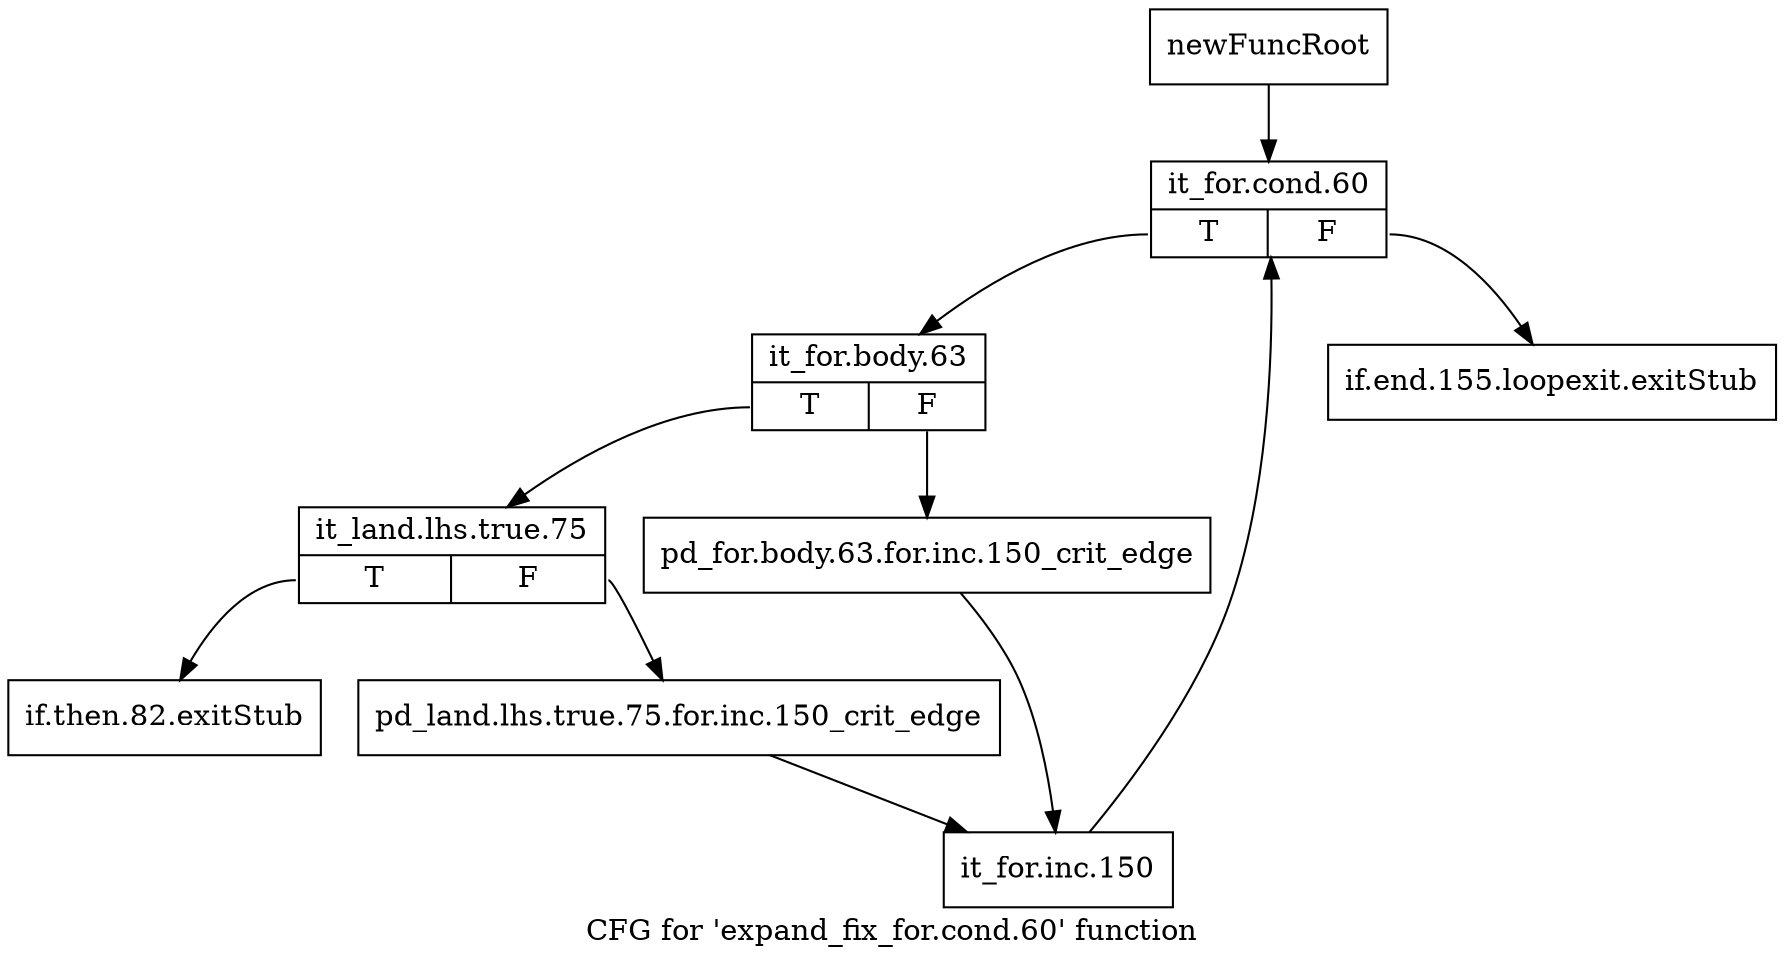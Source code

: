 digraph "CFG for 'expand_fix_for.cond.60' function" {
	label="CFG for 'expand_fix_for.cond.60' function";

	Node0xb71b140 [shape=record,label="{newFuncRoot}"];
	Node0xb71b140 -> Node0xb71b230;
	Node0xb71b190 [shape=record,label="{if.end.155.loopexit.exitStub}"];
	Node0xb71b1e0 [shape=record,label="{if.then.82.exitStub}"];
	Node0xb71b230 [shape=record,label="{it_for.cond.60|{<s0>T|<s1>F}}"];
	Node0xb71b230:s0 -> Node0xb71b280;
	Node0xb71b230:s1 -> Node0xb71b190;
	Node0xb71b280 [shape=record,label="{it_for.body.63|{<s0>T|<s1>F}}"];
	Node0xb71b280:s0 -> Node0xb71b320;
	Node0xb71b280:s1 -> Node0xb71b2d0;
	Node0xb71b2d0 [shape=record,label="{pd_for.body.63.for.inc.150_crit_edge}"];
	Node0xb71b2d0 -> Node0xb71b3c0;
	Node0xb71b320 [shape=record,label="{it_land.lhs.true.75|{<s0>T|<s1>F}}"];
	Node0xb71b320:s0 -> Node0xb71b1e0;
	Node0xb71b320:s1 -> Node0xb71b370;
	Node0xb71b370 [shape=record,label="{pd_land.lhs.true.75.for.inc.150_crit_edge}"];
	Node0xb71b370 -> Node0xb71b3c0;
	Node0xb71b3c0 [shape=record,label="{it_for.inc.150}"];
	Node0xb71b3c0 -> Node0xb71b230;
}
